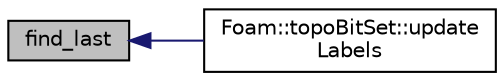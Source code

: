 digraph "find_last"
{
  bgcolor="transparent";
  edge [fontname="Helvetica",fontsize="10",labelfontname="Helvetica",labelfontsize="10"];
  node [fontname="Helvetica",fontsize="10",shape=record];
  rankdir="LR";
  Node1 [label="find_last",height=0.2,width=0.4,color="black", fillcolor="grey75", style="filled" fontcolor="black"];
  Node1 -> Node2 [dir="back",color="midnightblue",fontsize="10",style="solid",fontname="Helvetica"];
  Node2 [label="Foam::topoBitSet::update\lLabels",height=0.2,width=0.4,color="black",URL="$classFoam_1_1topoBitSet.html#adbf4ae7942d705a43b68463ca9897307",tooltip="Update map from map. "];
}
